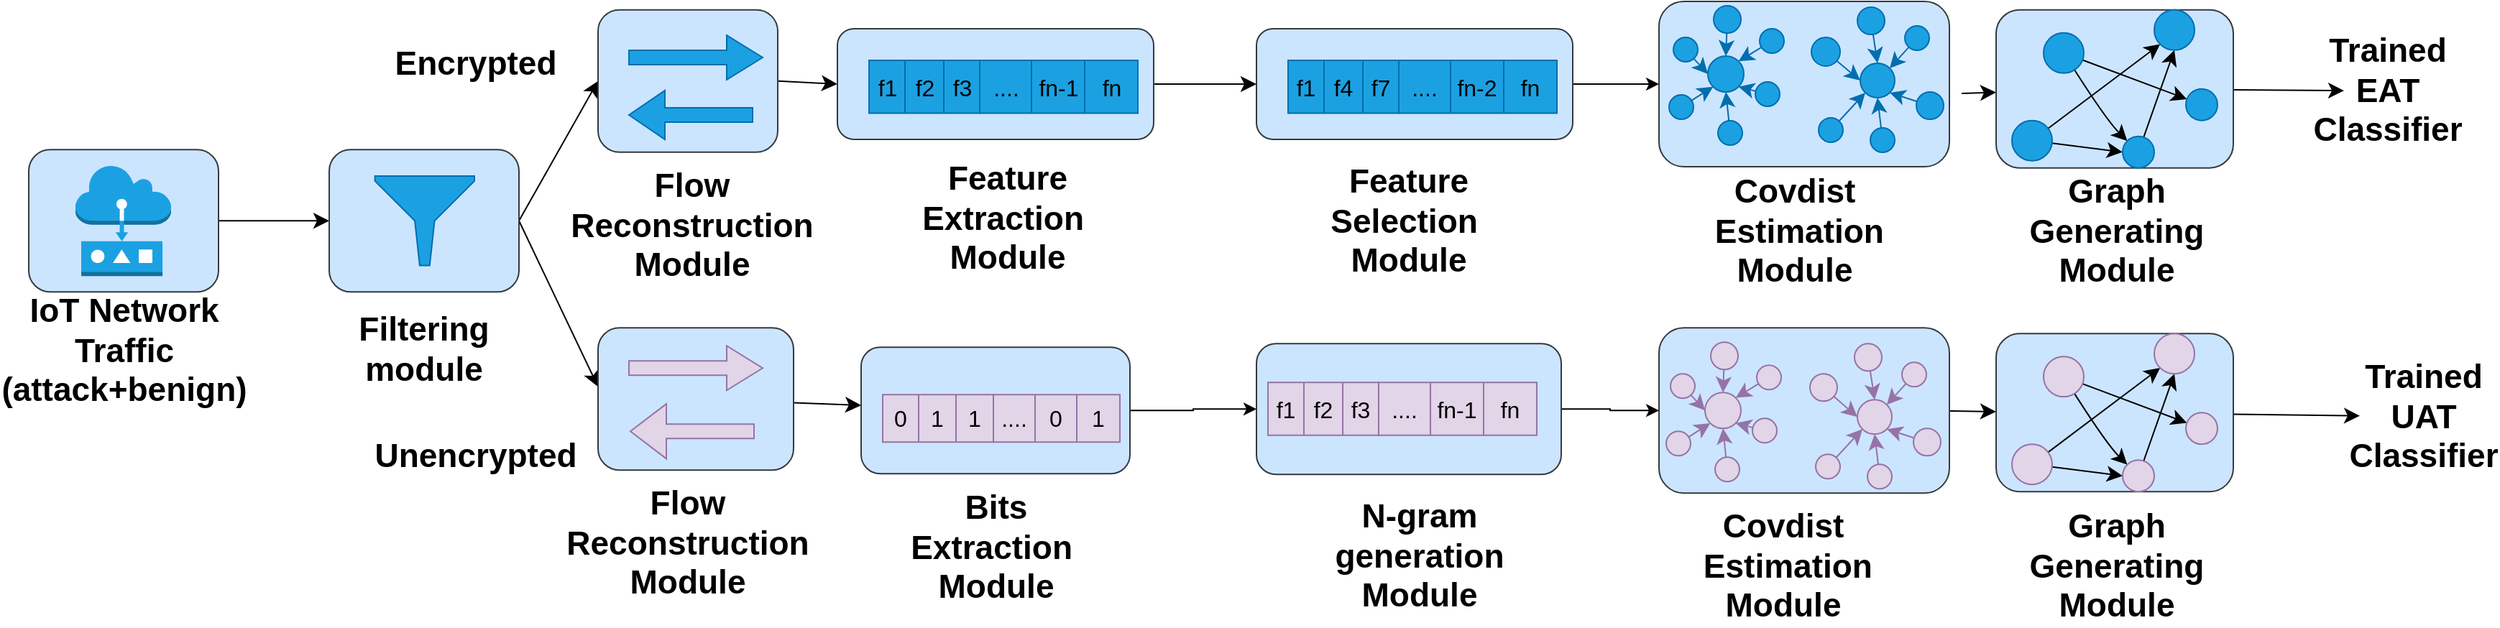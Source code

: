 <mxfile version="26.2.14">
  <diagram name="Page-1" id="sAtCMrdi-N-IGAuQm6Ov">
    <mxGraphModel dx="2298" dy="1373" grid="0" gridSize="10" guides="1" tooltips="1" connect="1" arrows="1" fold="1" page="1" pageScale="1" pageWidth="1900" pageHeight="600" math="0" shadow="0">
      <root>
        <mxCell id="0" />
        <mxCell id="1" parent="0" />
        <mxCell id="HUTEtO8FgiCn7cgwGOjO-1" style="edgeStyle=none;curved=1;rounded=0;orthogonalLoop=1;jettySize=auto;html=1;exitX=1;exitY=0.5;exitDx=0;exitDy=0;entryX=0;entryY=0.5;entryDx=0;entryDy=0;fontSize=12;startSize=8;endSize=8;" parent="1" source="HUTEtO8FgiCn7cgwGOjO-2" target="HUTEtO8FgiCn7cgwGOjO-7" edge="1">
          <mxGeometry relative="1" as="geometry" />
        </mxCell>
        <mxCell id="HUTEtO8FgiCn7cgwGOjO-2" value="" style="rounded=1;whiteSpace=wrap;html=1;fillColor=#cce5ff;strokeColor=#36393d;" parent="1" vertex="1">
          <mxGeometry x="76" y="193.13" width="132" height="99" as="geometry" />
        </mxCell>
        <mxCell id="HUTEtO8FgiCn7cgwGOjO-3" value="" style="outlineConnect=0;dashed=0;verticalLabelPosition=bottom;verticalAlign=top;align=center;html=1;shape=mxgraph.aws3.actuator;fillColor=#1ba1e2;fontColor=#ffffff;strokeColor=#006EAF;" parent="1" vertex="1">
          <mxGeometry x="108.5" y="204.13" width="66.5" height="77" as="geometry" />
        </mxCell>
        <mxCell id="HUTEtO8FgiCn7cgwGOjO-4" value="&lt;font&gt;&lt;span&gt;IoT Network Traffic&lt;/span&gt;&lt;/font&gt;&lt;div&gt;&lt;font&gt;&lt;span&gt;(attack+benign)&lt;/span&gt;&lt;/font&gt;&lt;/div&gt;" style="text;html=1;align=center;verticalAlign=middle;whiteSpace=wrap;rounded=0;fontSize=23;fontStyle=1" parent="1" vertex="1">
          <mxGeometry x="88.5" y="311.13" width="106.5" height="44" as="geometry" />
        </mxCell>
        <mxCell id="HUTEtO8FgiCn7cgwGOjO-5" style="edgeStyle=none;curved=1;rounded=0;orthogonalLoop=1;jettySize=auto;html=1;exitX=1;exitY=0.5;exitDx=0;exitDy=0;entryX=0;entryY=0.5;entryDx=0;entryDy=0;fontSize=12;startSize=8;endSize=8;" parent="1" source="HUTEtO8FgiCn7cgwGOjO-7" target="HUTEtO8FgiCn7cgwGOjO-11" edge="1">
          <mxGeometry relative="1" as="geometry" />
        </mxCell>
        <mxCell id="HUTEtO8FgiCn7cgwGOjO-6" style="edgeStyle=none;curved=1;rounded=0;orthogonalLoop=1;jettySize=auto;html=1;exitX=1;exitY=0.5;exitDx=0;exitDy=0;fontSize=12;startSize=8;endSize=8;" parent="1" source="HUTEtO8FgiCn7cgwGOjO-7" edge="1">
          <mxGeometry relative="1" as="geometry">
            <mxPoint x="472" y="358.13" as="targetPoint" />
          </mxGeometry>
        </mxCell>
        <mxCell id="HUTEtO8FgiCn7cgwGOjO-7" value="" style="rounded=1;whiteSpace=wrap;html=1;fillColor=#cce5ff;strokeColor=#36393d;" parent="1" vertex="1">
          <mxGeometry x="285" y="193.13" width="132" height="99" as="geometry" />
        </mxCell>
        <mxCell id="HUTEtO8FgiCn7cgwGOjO-8" value="" style="aspect=fixed;pointerEvents=1;shadow=0;dashed=0;html=1;strokeColor=#006EAF;labelPosition=center;verticalLabelPosition=bottom;verticalAlign=top;align=center;fillColor=#1ba1e2;shape=mxgraph.mscae.enterprise.filter;fontColor=#ffffff;" parent="1" vertex="1">
          <mxGeometry x="316.83" y="211.5" width="69.17" height="62.25" as="geometry" />
        </mxCell>
        <mxCell id="HUTEtO8FgiCn7cgwGOjO-9" value="&lt;font&gt;&lt;span&gt;Filtering module&lt;/span&gt;&lt;/font&gt;" style="text;html=1;align=center;verticalAlign=middle;whiteSpace=wrap;rounded=0;fontSize=23;fontStyle=1" parent="1" vertex="1">
          <mxGeometry x="321.41" y="317.13" width="60" height="30" as="geometry" />
        </mxCell>
        <mxCell id="HUTEtO8FgiCn7cgwGOjO-10" style="edgeStyle=none;curved=1;rounded=0;orthogonalLoop=1;jettySize=auto;html=1;exitX=1;exitY=0.5;exitDx=0;exitDy=0;entryX=0;entryY=0.5;entryDx=0;entryDy=0;fontSize=12;startSize=8;endSize=8;" parent="1" source="HUTEtO8FgiCn7cgwGOjO-11" target="HUTEtO8FgiCn7cgwGOjO-85" edge="1">
          <mxGeometry relative="1" as="geometry" />
        </mxCell>
        <mxCell id="HUTEtO8FgiCn7cgwGOjO-11" value="" style="rounded=1;whiteSpace=wrap;html=1;fillColor=#cce5ff;strokeColor=#36393d;" parent="1" vertex="1">
          <mxGeometry x="472" y="95.83" width="125" height="99" as="geometry" />
        </mxCell>
        <mxCell id="HUTEtO8FgiCn7cgwGOjO-12" value="" style="edgeStyle=none;curved=1;rounded=0;orthogonalLoop=1;jettySize=auto;html=1;fontSize=12;startSize=8;endSize=8;" parent="1" target="HUTEtO8FgiCn7cgwGOjO-14" edge="1">
          <mxGeometry relative="1" as="geometry">
            <mxPoint x="1420.5" y="154" as="sourcePoint" />
          </mxGeometry>
        </mxCell>
        <mxCell id="HUTEtO8FgiCn7cgwGOjO-13" value="" style="edgeStyle=none;curved=1;rounded=0;orthogonalLoop=1;jettySize=auto;html=1;fontSize=12;startSize=8;endSize=8;" parent="1" source="HUTEtO8FgiCn7cgwGOjO-14" target="HUTEtO8FgiCn7cgwGOjO-99" edge="1">
          <mxGeometry relative="1" as="geometry" />
        </mxCell>
        <mxCell id="HUTEtO8FgiCn7cgwGOjO-14" value="" style="rounded=1;whiteSpace=wrap;html=1;fillColor=#cce5ff;strokeColor=#36393d;" parent="1" vertex="1">
          <mxGeometry x="1444.5" y="95.83" width="165" height="110" as="geometry" />
        </mxCell>
        <mxCell id="HUTEtO8FgiCn7cgwGOjO-15" value="" style="edgeStyle=none;curved=1;rounded=0;orthogonalLoop=1;jettySize=auto;html=1;fontSize=12;startSize=8;endSize=8;" parent="1" source="HUTEtO8FgiCn7cgwGOjO-17" target="HUTEtO8FgiCn7cgwGOjO-18" edge="1">
          <mxGeometry relative="1" as="geometry" />
        </mxCell>
        <mxCell id="HUTEtO8FgiCn7cgwGOjO-16" style="edgeStyle=none;curved=1;rounded=0;orthogonalLoop=1;jettySize=auto;html=1;entryX=0;entryY=0;entryDx=0;entryDy=0;fontSize=12;startSize=8;endSize=8;" parent="1" source="HUTEtO8FgiCn7cgwGOjO-17" target="HUTEtO8FgiCn7cgwGOjO-23" edge="1">
          <mxGeometry relative="1" as="geometry">
            <Array as="points">
              <mxPoint x="1521.5" y="172.83" />
            </Array>
          </mxGeometry>
        </mxCell>
        <mxCell id="HUTEtO8FgiCn7cgwGOjO-17" value="" style="ellipse;whiteSpace=wrap;html=1;aspect=fixed;fillColor=#1ba1e2;strokeColor=#006EAF;fontColor=#ffffff;" parent="1" vertex="1">
          <mxGeometry x="1477.5" y="111.83" width="28" height="28" as="geometry" />
        </mxCell>
        <mxCell id="HUTEtO8FgiCn7cgwGOjO-18" value="" style="ellipse;whiteSpace=wrap;html=1;aspect=fixed;fillColor=#1ba1e2;strokeColor=#006EAF;fontColor=#ffffff;" parent="1" vertex="1">
          <mxGeometry x="1576.5" y="150.83" width="22" height="22" as="geometry" />
        </mxCell>
        <mxCell id="HUTEtO8FgiCn7cgwGOjO-19" style="edgeStyle=none;curved=1;rounded=0;orthogonalLoop=1;jettySize=auto;html=1;entryX=0;entryY=1;entryDx=0;entryDy=0;fontSize=12;startSize=8;endSize=8;" parent="1" source="HUTEtO8FgiCn7cgwGOjO-21" target="HUTEtO8FgiCn7cgwGOjO-24" edge="1">
          <mxGeometry relative="1" as="geometry" />
        </mxCell>
        <mxCell id="HUTEtO8FgiCn7cgwGOjO-20" style="edgeStyle=none;curved=1;rounded=0;orthogonalLoop=1;jettySize=auto;html=1;entryX=0;entryY=0.5;entryDx=0;entryDy=0;fontSize=12;startSize=8;endSize=8;" parent="1" source="HUTEtO8FgiCn7cgwGOjO-21" target="HUTEtO8FgiCn7cgwGOjO-23" edge="1">
          <mxGeometry relative="1" as="geometry" />
        </mxCell>
        <mxCell id="HUTEtO8FgiCn7cgwGOjO-21" value="" style="ellipse;whiteSpace=wrap;html=1;aspect=fixed;fillColor=#1ba1e2;strokeColor=#006EAF;fontColor=#ffffff;" parent="1" vertex="1">
          <mxGeometry x="1455.5" y="172.83" width="28" height="28" as="geometry" />
        </mxCell>
        <mxCell id="HUTEtO8FgiCn7cgwGOjO-22" style="edgeStyle=none;curved=1;rounded=0;orthogonalLoop=1;jettySize=auto;html=1;entryX=0.5;entryY=1;entryDx=0;entryDy=0;fontSize=12;startSize=8;endSize=8;" parent="1" source="HUTEtO8FgiCn7cgwGOjO-23" target="HUTEtO8FgiCn7cgwGOjO-24" edge="1">
          <mxGeometry relative="1" as="geometry" />
        </mxCell>
        <mxCell id="HUTEtO8FgiCn7cgwGOjO-23" value="" style="ellipse;whiteSpace=wrap;html=1;aspect=fixed;fillColor=#1ba1e2;strokeColor=#006EAF;fontColor=#ffffff;" parent="1" vertex="1">
          <mxGeometry x="1532.5" y="183.83" width="22" height="22" as="geometry" />
        </mxCell>
        <mxCell id="HUTEtO8FgiCn7cgwGOjO-24" value="" style="ellipse;whiteSpace=wrap;html=1;aspect=fixed;fillColor=#1ba1e2;strokeColor=#006EAF;fontColor=#ffffff;" parent="1" vertex="1">
          <mxGeometry x="1554.5" y="95.83" width="28" height="28" as="geometry" />
        </mxCell>
        <mxCell id="HUTEtO8FgiCn7cgwGOjO-25" style="edgeStyle=none;curved=1;rounded=0;orthogonalLoop=1;jettySize=auto;html=1;exitX=1;exitY=1;exitDx=0;exitDy=0;fontSize=12;startSize=8;endSize=8;" parent="1" source="HUTEtO8FgiCn7cgwGOjO-14" target="HUTEtO8FgiCn7cgwGOjO-14" edge="1">
          <mxGeometry relative="1" as="geometry" />
        </mxCell>
        <mxCell id="HUTEtO8FgiCn7cgwGOjO-26" value="&lt;font style=&quot;font-size: 23px;&quot;&gt;&lt;b style=&quot;&quot;&gt;Graph Generating Module&lt;/b&gt;&lt;/font&gt;" style="text;html=1;align=center;verticalAlign=middle;whiteSpace=wrap;rounded=0;" parent="1" vertex="1">
          <mxGeometry x="1470.5" y="228.7" width="115" height="42.5" as="geometry" />
        </mxCell>
        <mxCell id="8RnMBRZzP_LefB40drwE-40" style="edgeStyle=orthogonalEdgeStyle;rounded=0;orthogonalLoop=1;jettySize=auto;html=1;entryX=0;entryY=0.5;entryDx=0;entryDy=0;" parent="1" source="HUTEtO8FgiCn7cgwGOjO-28" target="8RnMBRZzP_LefB40drwE-27" edge="1">
          <mxGeometry relative="1" as="geometry" />
        </mxCell>
        <mxCell id="HUTEtO8FgiCn7cgwGOjO-28" value="" style="rounded=1;whiteSpace=wrap;html=1;fillColor=#cce5ff;strokeColor=#36393d;" parent="1" vertex="1">
          <mxGeometry x="655" y="330.63" width="187" height="88" as="geometry" />
        </mxCell>
        <mxCell id="HUTEtO8FgiCn7cgwGOjO-29" value="" style="edgeStyle=none;curved=1;rounded=0;orthogonalLoop=1;jettySize=auto;html=1;fontSize=12;startSize=8;endSize=8;" parent="1" source="HUTEtO8FgiCn7cgwGOjO-30" target="HUTEtO8FgiCn7cgwGOjO-31" edge="1">
          <mxGeometry relative="1" as="geometry" />
        </mxCell>
        <mxCell id="HUTEtO8FgiCn7cgwGOjO-30" value="" style="rounded=1;whiteSpace=wrap;html=1;" parent="1" vertex="1">
          <mxGeometry x="1236.5" y="329.13" width="143" height="88" as="geometry" />
        </mxCell>
        <mxCell id="HUTEtO8FgiCn7cgwGOjO-31" value="" style="rounded=1;whiteSpace=wrap;html=1;" parent="1" vertex="1">
          <mxGeometry x="1444.5" y="327.34" width="154" height="99" as="geometry" />
        </mxCell>
        <mxCell id="HUTEtO8FgiCn7cgwGOjO-32" value="" style="edgeStyle=none;curved=1;rounded=0;orthogonalLoop=1;jettySize=auto;html=1;fontSize=12;startSize=8;endSize=8;" parent="1" source="HUTEtO8FgiCn7cgwGOjO-33" target="HUTEtO8FgiCn7cgwGOjO-100" edge="1">
          <mxGeometry relative="1" as="geometry" />
        </mxCell>
        <mxCell id="HUTEtO8FgiCn7cgwGOjO-33" value="" style="rounded=1;whiteSpace=wrap;html=1;fillColor=#cce5ff;strokeColor=#36393d;" parent="1" vertex="1">
          <mxGeometry x="1444.5" y="321.13" width="165" height="110" as="geometry" />
        </mxCell>
        <mxCell id="HUTEtO8FgiCn7cgwGOjO-34" value="" style="edgeStyle=none;curved=1;rounded=0;orthogonalLoop=1;jettySize=auto;html=1;fontSize=12;startSize=8;endSize=8;" parent="1" source="HUTEtO8FgiCn7cgwGOjO-36" target="HUTEtO8FgiCn7cgwGOjO-37" edge="1">
          <mxGeometry relative="1" as="geometry" />
        </mxCell>
        <mxCell id="HUTEtO8FgiCn7cgwGOjO-35" style="edgeStyle=none;curved=1;rounded=0;orthogonalLoop=1;jettySize=auto;html=1;entryX=0;entryY=0;entryDx=0;entryDy=0;fontSize=12;startSize=8;endSize=8;" parent="1" source="HUTEtO8FgiCn7cgwGOjO-36" target="HUTEtO8FgiCn7cgwGOjO-42" edge="1">
          <mxGeometry relative="1" as="geometry">
            <Array as="points">
              <mxPoint x="1521.5" y="398.13" />
            </Array>
          </mxGeometry>
        </mxCell>
        <mxCell id="HUTEtO8FgiCn7cgwGOjO-36" value="" style="ellipse;whiteSpace=wrap;html=1;aspect=fixed;fillColor=#e1d5e7;strokeColor=#9673a6;" parent="1" vertex="1">
          <mxGeometry x="1477.5" y="337.13" width="28" height="28" as="geometry" />
        </mxCell>
        <mxCell id="HUTEtO8FgiCn7cgwGOjO-37" value="" style="ellipse;whiteSpace=wrap;html=1;aspect=fixed;fillColor=#e1d5e7;strokeColor=#9673a6;" parent="1" vertex="1">
          <mxGeometry x="1576.5" y="376.13" width="22" height="22" as="geometry" />
        </mxCell>
        <mxCell id="HUTEtO8FgiCn7cgwGOjO-38" style="edgeStyle=none;curved=1;rounded=0;orthogonalLoop=1;jettySize=auto;html=1;entryX=0;entryY=1;entryDx=0;entryDy=0;fontSize=12;startSize=8;endSize=8;" parent="1" source="HUTEtO8FgiCn7cgwGOjO-40" target="HUTEtO8FgiCn7cgwGOjO-43" edge="1">
          <mxGeometry relative="1" as="geometry" />
        </mxCell>
        <mxCell id="HUTEtO8FgiCn7cgwGOjO-39" style="edgeStyle=none;curved=1;rounded=0;orthogonalLoop=1;jettySize=auto;html=1;entryX=0;entryY=0.5;entryDx=0;entryDy=0;fontSize=12;startSize=8;endSize=8;" parent="1" source="HUTEtO8FgiCn7cgwGOjO-40" target="HUTEtO8FgiCn7cgwGOjO-42" edge="1">
          <mxGeometry relative="1" as="geometry" />
        </mxCell>
        <mxCell id="HUTEtO8FgiCn7cgwGOjO-40" value="" style="ellipse;whiteSpace=wrap;html=1;aspect=fixed;fillColor=#e1d5e7;strokeColor=#9673a6;" parent="1" vertex="1">
          <mxGeometry x="1455.5" y="398.13" width="28" height="28" as="geometry" />
        </mxCell>
        <mxCell id="HUTEtO8FgiCn7cgwGOjO-41" style="edgeStyle=none;curved=1;rounded=0;orthogonalLoop=1;jettySize=auto;html=1;entryX=0.5;entryY=1;entryDx=0;entryDy=0;fontSize=12;startSize=8;endSize=8;" parent="1" source="HUTEtO8FgiCn7cgwGOjO-42" target="HUTEtO8FgiCn7cgwGOjO-43" edge="1">
          <mxGeometry relative="1" as="geometry" />
        </mxCell>
        <mxCell id="HUTEtO8FgiCn7cgwGOjO-42" value="" style="ellipse;whiteSpace=wrap;html=1;aspect=fixed;fillColor=#e1d5e7;strokeColor=#9673a6;" parent="1" vertex="1">
          <mxGeometry x="1532.5" y="409.13" width="22" height="22" as="geometry" />
        </mxCell>
        <mxCell id="HUTEtO8FgiCn7cgwGOjO-43" value="" style="ellipse;whiteSpace=wrap;html=1;aspect=fixed;fillColor=#e1d5e7;strokeColor=#9673a6;" parent="1" vertex="1">
          <mxGeometry x="1554.5" y="321.13" width="28" height="28" as="geometry" />
        </mxCell>
        <mxCell id="HUTEtO8FgiCn7cgwGOjO-44" style="edgeStyle=none;curved=1;rounded=0;orthogonalLoop=1;jettySize=auto;html=1;exitX=1;exitY=1;exitDx=0;exitDy=0;fontSize=12;startSize=8;endSize=8;" parent="1" source="HUTEtO8FgiCn7cgwGOjO-33" target="HUTEtO8FgiCn7cgwGOjO-33" edge="1">
          <mxGeometry relative="1" as="geometry" />
        </mxCell>
        <mxCell id="HUTEtO8FgiCn7cgwGOjO-45" value="&lt;font style=&quot;font-size: 23px;&quot;&gt;&lt;b style=&quot;&quot;&gt;Graph Generating Module&lt;/b&gt;&lt;/font&gt;" style="text;html=1;align=center;verticalAlign=middle;whiteSpace=wrap;rounded=0;" parent="1" vertex="1">
          <mxGeometry x="1478.5" y="472.16" width="99" height="22" as="geometry" />
        </mxCell>
        <mxCell id="HUTEtO8FgiCn7cgwGOjO-46" value="" style="shape=flexArrow;endArrow=classic;html=1;rounded=0;fontSize=12;startSize=8;endSize=8;curved=1;fillColor=#1ba1e2;strokeColor=#006EAF;" parent="1" edge="1">
          <mxGeometry width="50" height="50" relative="1" as="geometry">
            <mxPoint x="493" y="129" as="sourcePoint" />
            <mxPoint x="587" y="129" as="targetPoint" />
          </mxGeometry>
        </mxCell>
        <mxCell id="HUTEtO8FgiCn7cgwGOjO-47" value="" style="shape=flexArrow;endArrow=classic;html=1;rounded=0;fontSize=12;startSize=8;endSize=8;curved=1;endWidth=23.077;fillColor=#1ba1e2;strokeColor=#006EAF;" parent="1" edge="1">
          <mxGeometry width="50" height="50" relative="1" as="geometry">
            <mxPoint x="580" y="168.98" as="sourcePoint" />
            <mxPoint x="493" y="168.98" as="targetPoint" />
          </mxGeometry>
        </mxCell>
        <mxCell id="HUTEtO8FgiCn7cgwGOjO-48" value="" style="edgeStyle=none;curved=1;rounded=0;orthogonalLoop=1;jettySize=auto;html=1;fontSize=12;startSize=8;endSize=8;" parent="1" source="HUTEtO8FgiCn7cgwGOjO-49" target="HUTEtO8FgiCn7cgwGOjO-28" edge="1">
          <mxGeometry relative="1" as="geometry" />
        </mxCell>
        <mxCell id="HUTEtO8FgiCn7cgwGOjO-49" value="" style="rounded=1;whiteSpace=wrap;html=1;fillColor=#cce5ff;strokeColor=#36393d;" parent="1" vertex="1">
          <mxGeometry x="472" y="317.13" width="136" height="99" as="geometry" />
        </mxCell>
        <mxCell id="HUTEtO8FgiCn7cgwGOjO-50" value="" style="shape=flexArrow;endArrow=classic;html=1;rounded=0;fontSize=12;startSize=8;endSize=8;curved=1;fillColor=#e1d5e7;strokeColor=#9673a6;" parent="1" edge="1">
          <mxGeometry width="50" height="50" relative="1" as="geometry">
            <mxPoint x="493" y="345.13" as="sourcePoint" />
            <mxPoint x="587" y="345.13" as="targetPoint" />
          </mxGeometry>
        </mxCell>
        <mxCell id="HUTEtO8FgiCn7cgwGOjO-51" value="" style="shape=flexArrow;endArrow=classic;html=1;rounded=0;fontSize=12;startSize=8;endSize=8;curved=1;endWidth=27.143;fillColor=#e1d5e7;strokeColor=#9673a6;" parent="1" edge="1">
          <mxGeometry width="50" height="50" relative="1" as="geometry">
            <mxPoint x="581" y="389.13" as="sourcePoint" />
            <mxPoint x="494" y="389.13" as="targetPoint" />
          </mxGeometry>
        </mxCell>
        <mxCell id="HUTEtO8FgiCn7cgwGOjO-52" value="&lt;font style=&quot;font-size: 23px;&quot;&gt;&lt;b style=&quot;&quot;&gt;Flow Reconstruction&lt;/b&gt;&lt;/font&gt;&lt;div&gt;&lt;font style=&quot;font-size: 23px;&quot;&gt;&lt;b style=&quot;&quot;&gt;Module&lt;/b&gt;&lt;/font&gt;&lt;/div&gt;" style="text;html=1;align=center;verticalAlign=middle;whiteSpace=wrap;rounded=0;" parent="1" vertex="1">
          <mxGeometry x="469" y="224.13" width="137" height="44" as="geometry" />
        </mxCell>
        <mxCell id="HUTEtO8FgiCn7cgwGOjO-53" value="" style="rounded=1;whiteSpace=wrap;html=1;fillColor=#cce5ff;strokeColor=#36393d;" parent="1" vertex="1">
          <mxGeometry x="1236.5" y="321.13" width="143" height="110" as="geometry" />
        </mxCell>
        <mxCell id="HUTEtO8FgiCn7cgwGOjO-54" value="" style="shape=table;startSize=0;container=1;collapsible=0;childLayout=tableLayout;fontSize=16;fillColor=#e1d5e7;strokeColor=#9673a6;" parent="1" vertex="1">
          <mxGeometry x="1269.5" y="326.63" width="70" height="66" as="geometry" />
        </mxCell>
        <mxCell id="HUTEtO8FgiCn7cgwGOjO-55" value="" style="shape=tableRow;horizontal=0;startSize=0;swimlaneHead=0;swimlaneBody=0;strokeColor=inherit;top=0;left=0;bottom=0;right=0;collapsible=0;dropTarget=0;fillColor=none;points=[[0,0.5],[1,0.5]];portConstraint=eastwest;fontSize=16;" parent="HUTEtO8FgiCn7cgwGOjO-54" vertex="1">
          <mxGeometry width="70" height="21" as="geometry" />
        </mxCell>
        <mxCell id="HUTEtO8FgiCn7cgwGOjO-56" value="" style="shape=partialRectangle;html=1;whiteSpace=wrap;connectable=0;strokeColor=#9673a6;overflow=hidden;fillColor=#e1d5e7;top=0;left=0;bottom=0;right=0;pointerEvents=1;fontSize=16;" parent="HUTEtO8FgiCn7cgwGOjO-55" vertex="1">
          <mxGeometry width="23" height="21" as="geometry">
            <mxRectangle width="23" height="21" as="alternateBounds" />
          </mxGeometry>
        </mxCell>
        <mxCell id="HUTEtO8FgiCn7cgwGOjO-57" value="" style="shape=partialRectangle;html=1;whiteSpace=wrap;connectable=0;strokeColor=#9673a6;overflow=hidden;fillColor=#e1d5e7;top=0;left=0;bottom=0;right=0;pointerEvents=1;fontSize=16;" parent="HUTEtO8FgiCn7cgwGOjO-55" vertex="1">
          <mxGeometry x="23" width="24" height="21" as="geometry">
            <mxRectangle width="24" height="21" as="alternateBounds" />
          </mxGeometry>
        </mxCell>
        <mxCell id="HUTEtO8FgiCn7cgwGOjO-58" value="" style="shape=partialRectangle;html=1;whiteSpace=wrap;connectable=0;strokeColor=#9673a6;overflow=hidden;fillColor=#e1d5e7;top=0;left=0;bottom=0;right=0;pointerEvents=1;fontSize=16;" parent="HUTEtO8FgiCn7cgwGOjO-55" vertex="1">
          <mxGeometry x="47" width="23" height="21" as="geometry">
            <mxRectangle width="23" height="21" as="alternateBounds" />
          </mxGeometry>
        </mxCell>
        <mxCell id="HUTEtO8FgiCn7cgwGOjO-59" value="" style="shape=tableRow;horizontal=0;startSize=0;swimlaneHead=0;swimlaneBody=0;strokeColor=inherit;top=0;left=0;bottom=0;right=0;collapsible=0;dropTarget=0;fillColor=none;points=[[0,0.5],[1,0.5]];portConstraint=eastwest;fontSize=16;" parent="HUTEtO8FgiCn7cgwGOjO-54" vertex="1">
          <mxGeometry y="21" width="70" height="24" as="geometry" />
        </mxCell>
        <mxCell id="HUTEtO8FgiCn7cgwGOjO-60" value="" style="shape=partialRectangle;html=1;whiteSpace=wrap;connectable=0;strokeColor=#9673a6;overflow=hidden;fillColor=#e1d5e7;top=0;left=0;bottom=0;right=0;pointerEvents=1;fontSize=16;" parent="HUTEtO8FgiCn7cgwGOjO-59" vertex="1">
          <mxGeometry width="23" height="24" as="geometry">
            <mxRectangle width="23" height="24" as="alternateBounds" />
          </mxGeometry>
        </mxCell>
        <mxCell id="HUTEtO8FgiCn7cgwGOjO-61" value="" style="shape=partialRectangle;html=1;whiteSpace=wrap;connectable=0;strokeColor=#9673a6;overflow=hidden;fillColor=#e1d5e7;top=0;left=0;bottom=0;right=0;pointerEvents=1;fontSize=16;" parent="HUTEtO8FgiCn7cgwGOjO-59" vertex="1">
          <mxGeometry x="23" width="24" height="24" as="geometry">
            <mxRectangle width="24" height="24" as="alternateBounds" />
          </mxGeometry>
        </mxCell>
        <mxCell id="HUTEtO8FgiCn7cgwGOjO-62" value="" style="shape=partialRectangle;html=1;whiteSpace=wrap;connectable=0;strokeColor=#9673a6;overflow=hidden;fillColor=#e1d5e7;top=0;left=0;bottom=0;right=0;pointerEvents=1;fontSize=16;" parent="HUTEtO8FgiCn7cgwGOjO-59" vertex="1">
          <mxGeometry x="47" width="23" height="24" as="geometry">
            <mxRectangle width="23" height="24" as="alternateBounds" />
          </mxGeometry>
        </mxCell>
        <mxCell id="HUTEtO8FgiCn7cgwGOjO-63" value="" style="shape=tableRow;horizontal=0;startSize=0;swimlaneHead=0;swimlaneBody=0;strokeColor=inherit;top=0;left=0;bottom=0;right=0;collapsible=0;dropTarget=0;fillColor=none;points=[[0,0.5],[1,0.5]];portConstraint=eastwest;fontSize=16;" parent="HUTEtO8FgiCn7cgwGOjO-54" vertex="1">
          <mxGeometry y="45" width="70" height="21" as="geometry" />
        </mxCell>
        <mxCell id="HUTEtO8FgiCn7cgwGOjO-64" value="" style="shape=partialRectangle;html=1;whiteSpace=wrap;connectable=0;strokeColor=#9673a6;overflow=hidden;fillColor=#e1d5e7;top=0;left=0;bottom=0;right=0;pointerEvents=1;fontSize=16;" parent="HUTEtO8FgiCn7cgwGOjO-63" vertex="1">
          <mxGeometry width="23" height="21" as="geometry">
            <mxRectangle width="23" height="21" as="alternateBounds" />
          </mxGeometry>
        </mxCell>
        <mxCell id="HUTEtO8FgiCn7cgwGOjO-65" value="" style="shape=partialRectangle;html=1;whiteSpace=wrap;connectable=0;strokeColor=#9673a6;overflow=hidden;fillColor=#e1d5e7;top=0;left=0;bottom=0;right=0;pointerEvents=1;fontSize=16;" parent="HUTEtO8FgiCn7cgwGOjO-63" vertex="1">
          <mxGeometry x="23" width="24" height="21" as="geometry">
            <mxRectangle width="24" height="21" as="alternateBounds" />
          </mxGeometry>
        </mxCell>
        <mxCell id="HUTEtO8FgiCn7cgwGOjO-66" value="" style="shape=partialRectangle;html=1;whiteSpace=wrap;connectable=0;strokeColor=#9673a6;overflow=hidden;fillColor=#e1d5e7;top=0;left=0;bottom=0;right=0;pointerEvents=1;fontSize=16;" parent="HUTEtO8FgiCn7cgwGOjO-63" vertex="1">
          <mxGeometry x="47" width="23" height="21" as="geometry">
            <mxRectangle width="23" height="21" as="alternateBounds" />
          </mxGeometry>
        </mxCell>
        <mxCell id="HUTEtO8FgiCn7cgwGOjO-67" value="" style="shape=table;startSize=0;container=1;collapsible=0;childLayout=tableLayout;fontSize=16;fillColor=#e1d5e7;strokeColor=#9673a6;" parent="1" vertex="1">
          <mxGeometry x="1269.5" y="403.63" width="70" height="20" as="geometry" />
        </mxCell>
        <mxCell id="HUTEtO8FgiCn7cgwGOjO-68" value="" style="shape=tableRow;horizontal=0;startSize=0;swimlaneHead=0;swimlaneBody=0;strokeColor=inherit;top=0;left=0;bottom=0;right=0;collapsible=0;dropTarget=0;fillColor=none;points=[[0,0.5],[1,0.5]];portConstraint=eastwest;fontSize=16;" parent="HUTEtO8FgiCn7cgwGOjO-67" vertex="1">
          <mxGeometry width="70" height="20" as="geometry" />
        </mxCell>
        <mxCell id="HUTEtO8FgiCn7cgwGOjO-69" value="" style="shape=partialRectangle;html=1;whiteSpace=wrap;connectable=0;strokeColor=#9673a6;overflow=hidden;fillColor=#e1d5e7;top=0;left=0;bottom=0;right=0;pointerEvents=1;fontSize=16;" parent="HUTEtO8FgiCn7cgwGOjO-68" vertex="1">
          <mxGeometry width="23" height="20" as="geometry">
            <mxRectangle width="23" height="20" as="alternateBounds" />
          </mxGeometry>
        </mxCell>
        <mxCell id="HUTEtO8FgiCn7cgwGOjO-70" value="" style="shape=partialRectangle;html=1;whiteSpace=wrap;connectable=0;strokeColor=#9673a6;overflow=hidden;fillColor=#e1d5e7;top=0;left=0;bottom=0;right=0;pointerEvents=1;fontSize=16;" parent="HUTEtO8FgiCn7cgwGOjO-68" vertex="1">
          <mxGeometry x="23" width="24" height="20" as="geometry">
            <mxRectangle width="24" height="20" as="alternateBounds" />
          </mxGeometry>
        </mxCell>
        <mxCell id="HUTEtO8FgiCn7cgwGOjO-71" value="" style="shape=partialRectangle;html=1;whiteSpace=wrap;connectable=0;strokeColor=#9673a6;overflow=hidden;fillColor=#e1d5e7;top=0;left=0;bottom=0;right=0;pointerEvents=1;fontSize=16;" parent="HUTEtO8FgiCn7cgwGOjO-68" vertex="1">
          <mxGeometry x="47" width="23" height="20" as="geometry">
            <mxRectangle width="23" height="20" as="alternateBounds" />
          </mxGeometry>
        </mxCell>
        <mxCell id="HUTEtO8FgiCn7cgwGOjO-72" value="&lt;b&gt;&lt;font style=&quot;font-size: 23px;&quot;&gt;Covdist&lt;/font&gt;&lt;/b&gt;&lt;div&gt;&lt;b&gt;&lt;font style=&quot;font-size: 23px;&quot;&gt;&amp;nbsp;Estimation Module&lt;/font&gt;&lt;/b&gt;&lt;/div&gt;" style="text;html=1;align=center;verticalAlign=middle;whiteSpace=wrap;rounded=0;" parent="1" vertex="1">
          <mxGeometry x="1226" y="459.34" width="141" height="47.63" as="geometry" />
        </mxCell>
        <mxCell id="HUTEtO8FgiCn7cgwGOjO-73" value="" style="shape=table;startSize=0;container=1;collapsible=0;childLayout=tableLayout;fontSize=16;fillColor=#e1d5e7;strokeColor=#9673a6;" parent="1" vertex="1">
          <mxGeometry x="670" y="363.63" width="77" height="33" as="geometry" />
        </mxCell>
        <mxCell id="HUTEtO8FgiCn7cgwGOjO-74" value="" style="shape=tableRow;horizontal=0;startSize=0;swimlaneHead=0;swimlaneBody=0;strokeColor=inherit;top=0;left=0;bottom=0;right=0;collapsible=0;dropTarget=0;fillColor=none;points=[[0,0.5],[1,0.5]];portConstraint=eastwest;fontSize=16;" parent="HUTEtO8FgiCn7cgwGOjO-73" vertex="1">
          <mxGeometry width="77" height="33" as="geometry" />
        </mxCell>
        <mxCell id="HUTEtO8FgiCn7cgwGOjO-75" value="0" style="shape=partialRectangle;html=1;whiteSpace=wrap;connectable=0;strokeColor=inherit;overflow=hidden;fillColor=none;top=0;left=0;bottom=0;right=0;pointerEvents=1;fontSize=16;" parent="HUTEtO8FgiCn7cgwGOjO-74" vertex="1">
          <mxGeometry width="25" height="33" as="geometry">
            <mxRectangle width="25" height="33" as="alternateBounds" />
          </mxGeometry>
        </mxCell>
        <mxCell id="HUTEtO8FgiCn7cgwGOjO-76" value="1" style="shape=partialRectangle;html=1;whiteSpace=wrap;connectable=0;strokeColor=inherit;overflow=hidden;fillColor=none;top=0;left=0;bottom=0;right=0;pointerEvents=1;fontSize=16;" parent="HUTEtO8FgiCn7cgwGOjO-74" vertex="1">
          <mxGeometry x="25" width="26" height="33" as="geometry">
            <mxRectangle width="26" height="33" as="alternateBounds" />
          </mxGeometry>
        </mxCell>
        <mxCell id="HUTEtO8FgiCn7cgwGOjO-77" value="1" style="shape=partialRectangle;html=1;whiteSpace=wrap;connectable=0;strokeColor=inherit;overflow=hidden;fillColor=none;top=0;left=0;bottom=0;right=0;pointerEvents=1;fontSize=16;" parent="HUTEtO8FgiCn7cgwGOjO-74" vertex="1">
          <mxGeometry x="51" width="26" height="33" as="geometry">
            <mxRectangle width="26" height="33" as="alternateBounds" />
          </mxGeometry>
        </mxCell>
        <mxCell id="HUTEtO8FgiCn7cgwGOjO-78" value="" style="shape=table;startSize=0;container=1;collapsible=0;childLayout=tableLayout;fontSize=16;fillColor=#e1d5e7;strokeColor=#9673a6;" parent="1" vertex="1">
          <mxGeometry x="747" y="363.63" width="88" height="33" as="geometry" />
        </mxCell>
        <mxCell id="HUTEtO8FgiCn7cgwGOjO-79" value="" style="shape=tableRow;horizontal=0;startSize=0;swimlaneHead=0;swimlaneBody=0;strokeColor=inherit;top=0;left=0;bottom=0;right=0;collapsible=0;dropTarget=0;fillColor=none;points=[[0,0.5],[1,0.5]];portConstraint=eastwest;fontSize=16;" parent="HUTEtO8FgiCn7cgwGOjO-78" vertex="1">
          <mxGeometry width="88" height="33" as="geometry" />
        </mxCell>
        <mxCell id="HUTEtO8FgiCn7cgwGOjO-80" value="...." style="shape=partialRectangle;html=1;whiteSpace=wrap;connectable=0;strokeColor=inherit;overflow=hidden;fillColor=none;top=0;left=0;bottom=0;right=0;pointerEvents=1;fontSize=16;" parent="HUTEtO8FgiCn7cgwGOjO-79" vertex="1">
          <mxGeometry width="29" height="33" as="geometry">
            <mxRectangle width="29" height="33" as="alternateBounds" />
          </mxGeometry>
        </mxCell>
        <mxCell id="HUTEtO8FgiCn7cgwGOjO-81" value="0" style="shape=partialRectangle;html=1;whiteSpace=wrap;connectable=0;strokeColor=inherit;overflow=hidden;fillColor=none;top=0;left=0;bottom=0;right=0;pointerEvents=1;fontSize=16;" parent="HUTEtO8FgiCn7cgwGOjO-79" vertex="1">
          <mxGeometry x="29" width="29" height="33" as="geometry">
            <mxRectangle width="29" height="33" as="alternateBounds" />
          </mxGeometry>
        </mxCell>
        <mxCell id="HUTEtO8FgiCn7cgwGOjO-82" value="1" style="shape=partialRectangle;html=1;whiteSpace=wrap;connectable=0;strokeColor=inherit;overflow=hidden;fillColor=none;top=0;left=0;bottom=0;right=0;pointerEvents=1;fontSize=16;" parent="HUTEtO8FgiCn7cgwGOjO-79" vertex="1">
          <mxGeometry x="58" width="30" height="33" as="geometry">
            <mxRectangle width="30" height="33" as="alternateBounds" />
          </mxGeometry>
        </mxCell>
        <mxCell id="HUTEtO8FgiCn7cgwGOjO-83" value="&lt;font style=&quot;font-size: 23px;&quot;&gt;&lt;b style=&quot;&quot;&gt;Bits Extraction&amp;nbsp;&lt;/b&gt;&lt;/font&gt;&lt;div&gt;&lt;font style=&quot;font-size: 23px;&quot;&gt;&lt;b style=&quot;&quot;&gt;Module&lt;/b&gt;&lt;/font&gt;&lt;/div&gt;" style="text;html=1;align=center;verticalAlign=middle;whiteSpace=wrap;rounded=0;" parent="1" vertex="1">
          <mxGeometry x="696.5" y="453.84" width="104" height="33" as="geometry" />
        </mxCell>
        <mxCell id="HUTEtO8FgiCn7cgwGOjO-84" style="edgeStyle=none;curved=1;rounded=0;orthogonalLoop=1;jettySize=auto;html=1;exitX=1;exitY=0.5;exitDx=0;exitDy=0;fontSize=12;startSize=8;endSize=8;entryX=0;entryY=0.5;entryDx=0;entryDy=0;" parent="1" source="HUTEtO8FgiCn7cgwGOjO-85" target="8RnMBRZzP_LefB40drwE-1" edge="1">
          <mxGeometry relative="1" as="geometry">
            <mxPoint x="886" y="155.13" as="targetPoint" />
          </mxGeometry>
        </mxCell>
        <mxCell id="HUTEtO8FgiCn7cgwGOjO-85" value="" style="rounded=1;whiteSpace=wrap;html=1;fillColor=#cce5ff;strokeColor=#36393d;" parent="1" vertex="1">
          <mxGeometry x="638.5" y="109" width="220" height="77" as="geometry" />
        </mxCell>
        <mxCell id="HUTEtO8FgiCn7cgwGOjO-86" value="" style="shape=table;startSize=0;container=1;collapsible=0;childLayout=tableLayout;fontSize=16;fillColor=#1ba1e2;strokeColor=#006EAF;fontColor=#ffffff;" parent="1" vertex="1">
          <mxGeometry x="660.5" y="131" width="77" height="36.69" as="geometry" />
        </mxCell>
        <mxCell id="HUTEtO8FgiCn7cgwGOjO-87" value="" style="shape=tableRow;horizontal=0;startSize=0;swimlaneHead=0;swimlaneBody=0;strokeColor=inherit;top=0;left=0;bottom=0;right=0;collapsible=0;dropTarget=0;fillColor=none;points=[[0,0.5],[1,0.5]];portConstraint=eastwest;fontSize=16;" parent="HUTEtO8FgiCn7cgwGOjO-86" vertex="1">
          <mxGeometry width="77" height="37" as="geometry" />
        </mxCell>
        <mxCell id="HUTEtO8FgiCn7cgwGOjO-88" value="f1" style="shape=partialRectangle;html=1;whiteSpace=wrap;connectable=0;strokeColor=inherit;overflow=hidden;fillColor=none;top=0;left=0;bottom=0;right=0;pointerEvents=1;fontSize=16;" parent="HUTEtO8FgiCn7cgwGOjO-87" vertex="1">
          <mxGeometry width="25" height="37" as="geometry">
            <mxRectangle width="25" height="37" as="alternateBounds" />
          </mxGeometry>
        </mxCell>
        <mxCell id="HUTEtO8FgiCn7cgwGOjO-89" value="f2" style="shape=partialRectangle;html=1;whiteSpace=wrap;connectable=0;strokeColor=inherit;overflow=hidden;fillColor=none;top=0;left=0;bottom=0;right=0;pointerEvents=1;fontSize=16;" parent="HUTEtO8FgiCn7cgwGOjO-87" vertex="1">
          <mxGeometry x="25" width="27" height="37" as="geometry">
            <mxRectangle width="27" height="37" as="alternateBounds" />
          </mxGeometry>
        </mxCell>
        <mxCell id="HUTEtO8FgiCn7cgwGOjO-90" value="f3" style="shape=partialRectangle;html=1;whiteSpace=wrap;connectable=0;strokeColor=inherit;overflow=hidden;fillColor=none;top=0;left=0;bottom=0;right=0;pointerEvents=1;fontSize=16;" parent="HUTEtO8FgiCn7cgwGOjO-87" vertex="1">
          <mxGeometry x="52" width="25" height="37" as="geometry">
            <mxRectangle width="25" height="37" as="alternateBounds" />
          </mxGeometry>
        </mxCell>
        <mxCell id="HUTEtO8FgiCn7cgwGOjO-91" value="" style="shape=table;startSize=0;container=1;collapsible=0;childLayout=tableLayout;fontSize=16;fillColor=#1ba1e2;strokeColor=#006EAF;fontColor=#ffffff;" parent="1" vertex="1">
          <mxGeometry x="737.5" y="131" width="110" height="36.69" as="geometry" />
        </mxCell>
        <mxCell id="HUTEtO8FgiCn7cgwGOjO-92" value="" style="shape=tableRow;horizontal=0;startSize=0;swimlaneHead=0;swimlaneBody=0;strokeColor=inherit;top=0;left=0;bottom=0;right=0;collapsible=0;dropTarget=0;fillColor=none;points=[[0,0.5],[1,0.5]];portConstraint=eastwest;fontSize=16;" parent="HUTEtO8FgiCn7cgwGOjO-91" vertex="1">
          <mxGeometry width="110" height="37" as="geometry" />
        </mxCell>
        <mxCell id="HUTEtO8FgiCn7cgwGOjO-93" value="...." style="shape=partialRectangle;html=1;whiteSpace=wrap;connectable=0;strokeColor=inherit;overflow=hidden;fillColor=none;top=0;left=0;bottom=0;right=0;pointerEvents=1;fontSize=16;" parent="HUTEtO8FgiCn7cgwGOjO-92" vertex="1">
          <mxGeometry width="36" height="37" as="geometry">
            <mxRectangle width="36" height="37" as="alternateBounds" />
          </mxGeometry>
        </mxCell>
        <mxCell id="HUTEtO8FgiCn7cgwGOjO-94" value="fn-1" style="shape=partialRectangle;html=1;whiteSpace=wrap;connectable=0;strokeColor=inherit;overflow=hidden;fillColor=none;top=0;left=0;bottom=0;right=0;pointerEvents=1;fontSize=16;" parent="HUTEtO8FgiCn7cgwGOjO-92" vertex="1">
          <mxGeometry x="36" width="37" height="37" as="geometry">
            <mxRectangle width="37" height="37" as="alternateBounds" />
          </mxGeometry>
        </mxCell>
        <mxCell id="HUTEtO8FgiCn7cgwGOjO-95" value="fn" style="shape=partialRectangle;html=1;whiteSpace=wrap;connectable=0;strokeColor=inherit;overflow=hidden;fillColor=none;top=0;left=0;bottom=0;right=0;pointerEvents=1;fontSize=16;" parent="HUTEtO8FgiCn7cgwGOjO-92" vertex="1">
          <mxGeometry x="73" width="37" height="37" as="geometry">
            <mxRectangle width="37" height="37" as="alternateBounds" />
          </mxGeometry>
        </mxCell>
        <mxCell id="HUTEtO8FgiCn7cgwGOjO-96" value="&lt;font style=&quot;font-size: 23px;&quot;&gt;&lt;b&gt;Flow Reconstruction&lt;/b&gt;&lt;/font&gt;&lt;div&gt;&lt;font style=&quot;font-size: 23px;&quot;&gt;&lt;b&gt;Module&lt;/b&gt;&lt;/font&gt;&lt;/div&gt;" style="text;html=1;align=center;verticalAlign=middle;whiteSpace=wrap;rounded=0;" parent="1" vertex="1">
          <mxGeometry x="466" y="444.63" width="137" height="44" as="geometry" />
        </mxCell>
        <mxCell id="HUTEtO8FgiCn7cgwGOjO-97" value="&lt;font style=&quot;font-size: 23px;&quot;&gt;&lt;b&gt;Feature Extraction&amp;nbsp;&lt;/b&gt;&lt;/font&gt;&lt;div&gt;&lt;font style=&quot;font-size: 23px;&quot;&gt;&lt;b&gt;Module&lt;/b&gt;&lt;/font&gt;&lt;/div&gt;" style="text;html=1;align=center;verticalAlign=middle;whiteSpace=wrap;rounded=0;" parent="1" vertex="1">
          <mxGeometry x="705" y="224.13" width="104" height="33" as="geometry" />
        </mxCell>
        <mxCell id="HUTEtO8FgiCn7cgwGOjO-98" value="&lt;b&gt;&lt;font style=&quot;font-size: 23px;&quot;&gt;Covdist&lt;/font&gt;&lt;/b&gt;&lt;div&gt;&lt;b&gt;&lt;font style=&quot;font-size: 23px;&quot;&gt;&amp;nbsp;Estimation Module&lt;/font&gt;&lt;/b&gt;&lt;/div&gt;" style="text;html=1;align=center;verticalAlign=middle;whiteSpace=wrap;rounded=0;" parent="1" vertex="1">
          <mxGeometry x="1234" y="226.13" width="141" height="47.63" as="geometry" />
        </mxCell>
        <mxCell id="HUTEtO8FgiCn7cgwGOjO-99" value="&lt;font style=&quot;font-size: 23px;&quot;&gt;&lt;b&gt;Trained EAT Classifier&lt;/b&gt;&lt;/font&gt;" style="text;html=1;align=center;verticalAlign=middle;whiteSpace=wrap;rounded=0;" parent="1" vertex="1">
          <mxGeometry x="1686.5" y="137.35" width="60" height="30" as="geometry" />
        </mxCell>
        <mxCell id="HUTEtO8FgiCn7cgwGOjO-100" value="&lt;font style=&quot;font-size: 23px;&quot;&gt;&lt;b style=&quot;&quot;&gt;Trained UAT Classifier&lt;/b&gt;&lt;/font&gt;" style="text;html=1;align=center;verticalAlign=middle;whiteSpace=wrap;rounded=0;" parent="1" vertex="1">
          <mxGeometry x="1697.5" y="353.53" width="88" height="50.81" as="geometry" />
        </mxCell>
        <mxCell id="HUTEtO8FgiCn7cgwGOjO-101" value="&lt;b style=&quot;&quot;&gt;&lt;font style=&quot;font-size: 23px;&quot;&gt;Encrypted&lt;/font&gt;&lt;/b&gt;" style="text;html=1;align=center;verticalAlign=middle;whiteSpace=wrap;rounded=0;" parent="1" vertex="1">
          <mxGeometry x="357" y="118" width="60" height="30" as="geometry" />
        </mxCell>
        <mxCell id="HUTEtO8FgiCn7cgwGOjO-102" style="edgeStyle=none;curved=1;rounded=0;orthogonalLoop=1;jettySize=auto;html=1;exitX=0;exitY=0.25;exitDx=0;exitDy=0;fontSize=12;startSize=8;endSize=8;" parent="1" source="HUTEtO8FgiCn7cgwGOjO-101" target="HUTEtO8FgiCn7cgwGOjO-101" edge="1">
          <mxGeometry relative="1" as="geometry" />
        </mxCell>
        <mxCell id="HUTEtO8FgiCn7cgwGOjO-103" value="&lt;b style=&quot;&quot;&gt;&lt;font style=&quot;font-size: 23px;&quot;&gt;Unencrypted&lt;/font&gt;&lt;/b&gt;" style="text;html=1;align=center;verticalAlign=middle;whiteSpace=wrap;rounded=0;" parent="1" vertex="1">
          <mxGeometry x="357" y="391.13" width="60" height="30" as="geometry" />
        </mxCell>
        <mxCell id="HUTEtO8FgiCn7cgwGOjO-104" value="" style="rounded=1;whiteSpace=wrap;html=1;fillColor=#cce5ff;strokeColor=#36393d;" parent="1" vertex="1">
          <mxGeometry x="1210" y="90" width="202" height="115" as="geometry" />
        </mxCell>
        <mxCell id="HUTEtO8FgiCn7cgwGOjO-105" style="edgeStyle=none;curved=1;rounded=0;orthogonalLoop=1;jettySize=auto;html=1;entryX=0;entryY=1;entryDx=0;entryDy=0;fontSize=12;startSize=8;endSize=8;strokeWidth=1;fillColor=#1ba1e2;strokeColor=#006EAF;" parent="1" source="HUTEtO8FgiCn7cgwGOjO-106" target="HUTEtO8FgiCn7cgwGOjO-117" edge="1">
          <mxGeometry relative="1" as="geometry" />
        </mxCell>
        <mxCell id="HUTEtO8FgiCn7cgwGOjO-106" value="" style="ellipse;whiteSpace=wrap;html=1;aspect=fixed;fillColor=#1ba1e2;strokeColor=#006EAF;strokeWidth=1;fontColor=#ffffff;" parent="1" vertex="1">
          <mxGeometry x="1217" y="155" width="17" height="17" as="geometry" />
        </mxCell>
        <mxCell id="HUTEtO8FgiCn7cgwGOjO-107" style="edgeStyle=none;curved=1;rounded=0;orthogonalLoop=1;jettySize=auto;html=1;entryX=0.5;entryY=0;entryDx=0;entryDy=0;fontSize=12;startSize=8;endSize=8;strokeWidth=1;fillColor=#1ba1e2;strokeColor=#006EAF;" parent="1" source="HUTEtO8FgiCn7cgwGOjO-108" target="HUTEtO8FgiCn7cgwGOjO-117" edge="1">
          <mxGeometry relative="1" as="geometry" />
        </mxCell>
        <mxCell id="HUTEtO8FgiCn7cgwGOjO-108" value="" style="ellipse;whiteSpace=wrap;html=1;aspect=fixed;fillColor=#1ba1e2;strokeColor=#006EAF;strokeWidth=1;fontColor=#ffffff;" parent="1" vertex="1">
          <mxGeometry x="1248" y="93" width="19" height="19" as="geometry" />
        </mxCell>
        <mxCell id="HUTEtO8FgiCn7cgwGOjO-109" style="edgeStyle=none;curved=1;rounded=0;orthogonalLoop=1;jettySize=auto;html=1;entryX=0;entryY=0.5;entryDx=0;entryDy=0;fontSize=12;startSize=8;endSize=8;strokeWidth=1;fillColor=#1ba1e2;strokeColor=#006EAF;" parent="1" source="HUTEtO8FgiCn7cgwGOjO-110" target="HUTEtO8FgiCn7cgwGOjO-117" edge="1">
          <mxGeometry relative="1" as="geometry" />
        </mxCell>
        <mxCell id="HUTEtO8FgiCn7cgwGOjO-110" value="" style="ellipse;whiteSpace=wrap;html=1;aspect=fixed;fillColor=#1ba1e2;strokeColor=#006EAF;strokeWidth=1;fontColor=#ffffff;" parent="1" vertex="1">
          <mxGeometry x="1220" y="115" width="17" height="17" as="geometry" />
        </mxCell>
        <mxCell id="HUTEtO8FgiCn7cgwGOjO-111" style="edgeStyle=none;curved=1;rounded=0;orthogonalLoop=1;jettySize=auto;html=1;entryX=0.5;entryY=1;entryDx=0;entryDy=0;fontSize=12;startSize=8;endSize=8;strokeWidth=1;fillColor=#1ba1e2;strokeColor=#006EAF;" parent="1" source="HUTEtO8FgiCn7cgwGOjO-112" target="HUTEtO8FgiCn7cgwGOjO-117" edge="1">
          <mxGeometry relative="1" as="geometry" />
        </mxCell>
        <mxCell id="HUTEtO8FgiCn7cgwGOjO-112" value="" style="ellipse;whiteSpace=wrap;html=1;aspect=fixed;fillColor=#1ba1e2;strokeColor=#006EAF;strokeWidth=1;fontColor=#ffffff;" parent="1" vertex="1">
          <mxGeometry x="1251" y="173" width="17" height="17" as="geometry" />
        </mxCell>
        <mxCell id="HUTEtO8FgiCn7cgwGOjO-113" style="edgeStyle=none;curved=1;rounded=0;orthogonalLoop=1;jettySize=auto;html=1;entryX=1;entryY=1;entryDx=0;entryDy=0;fontSize=12;startSize=8;endSize=8;strokeWidth=1;fillColor=#1ba1e2;strokeColor=#006EAF;" parent="1" source="HUTEtO8FgiCn7cgwGOjO-114" target="HUTEtO8FgiCn7cgwGOjO-117" edge="1">
          <mxGeometry relative="1" as="geometry" />
        </mxCell>
        <mxCell id="HUTEtO8FgiCn7cgwGOjO-114" value="" style="ellipse;whiteSpace=wrap;html=1;aspect=fixed;fillColor=#1ba1e2;strokeColor=#006EAF;strokeWidth=1;fontColor=#ffffff;" parent="1" vertex="1">
          <mxGeometry x="1277" y="146" width="17" height="17" as="geometry" />
        </mxCell>
        <mxCell id="HUTEtO8FgiCn7cgwGOjO-115" style="edgeStyle=none;curved=1;rounded=0;orthogonalLoop=1;jettySize=auto;html=1;entryX=1;entryY=0;entryDx=0;entryDy=0;fontSize=12;startSize=8;endSize=8;strokeWidth=1;fillColor=#1ba1e2;strokeColor=#006EAF;" parent="1" source="HUTEtO8FgiCn7cgwGOjO-116" target="HUTEtO8FgiCn7cgwGOjO-117" edge="1">
          <mxGeometry relative="1" as="geometry" />
        </mxCell>
        <mxCell id="HUTEtO8FgiCn7cgwGOjO-116" value="" style="ellipse;whiteSpace=wrap;html=1;aspect=fixed;fillColor=#1ba1e2;strokeColor=#006EAF;strokeWidth=1;fontColor=#ffffff;" parent="1" vertex="1">
          <mxGeometry x="1280" y="109.0" width="17" height="17" as="geometry" />
        </mxCell>
        <mxCell id="HUTEtO8FgiCn7cgwGOjO-117" value="" style="ellipse;whiteSpace=wrap;html=1;aspect=fixed;fillColor=#1ba1e2;strokeColor=#006EAF;strokeWidth=1;fontColor=#ffffff;" parent="1" vertex="1">
          <mxGeometry x="1244" y="128" width="25" height="25" as="geometry" />
        </mxCell>
        <mxCell id="HUTEtO8FgiCn7cgwGOjO-118" style="edgeStyle=none;curved=1;rounded=0;orthogonalLoop=1;jettySize=auto;html=1;entryX=0;entryY=1;entryDx=0;entryDy=0;fontSize=12;startSize=8;endSize=8;strokeWidth=1;fillColor=#1ba1e2;strokeColor=#006EAF;" parent="1" source="HUTEtO8FgiCn7cgwGOjO-119" target="HUTEtO8FgiCn7cgwGOjO-129" edge="1">
          <mxGeometry relative="1" as="geometry" />
        </mxCell>
        <mxCell id="HUTEtO8FgiCn7cgwGOjO-119" value="" style="ellipse;whiteSpace=wrap;html=1;aspect=fixed;fillColor=#1ba1e2;strokeColor=#006EAF;strokeWidth=1;fontColor=#ffffff;" parent="1" vertex="1">
          <mxGeometry x="1321" y="171" width="17" height="17" as="geometry" />
        </mxCell>
        <mxCell id="HUTEtO8FgiCn7cgwGOjO-120" value="" style="ellipse;whiteSpace=wrap;html=1;aspect=fixed;fillColor=#1ba1e2;strokeColor=#006EAF;strokeWidth=1;fontColor=#ffffff;" parent="1" vertex="1">
          <mxGeometry x="1350" y="106" width="1" height="1" as="geometry" />
        </mxCell>
        <mxCell id="HUTEtO8FgiCn7cgwGOjO-121" style="edgeStyle=none;curved=1;rounded=0;orthogonalLoop=1;jettySize=auto;html=1;entryX=0;entryY=0.5;entryDx=0;entryDy=0;fontSize=12;startSize=8;endSize=8;strokeWidth=1;fillColor=#1ba1e2;strokeColor=#006EAF;" parent="1" source="HUTEtO8FgiCn7cgwGOjO-122" target="HUTEtO8FgiCn7cgwGOjO-129" edge="1">
          <mxGeometry relative="1" as="geometry" />
        </mxCell>
        <mxCell id="HUTEtO8FgiCn7cgwGOjO-122" value="" style="ellipse;whiteSpace=wrap;html=1;aspect=fixed;fillColor=#1ba1e2;strokeColor=#006EAF;strokeWidth=1;fontColor=#ffffff;" parent="1" vertex="1">
          <mxGeometry x="1316" y="115" width="20" height="20" as="geometry" />
        </mxCell>
        <mxCell id="HUTEtO8FgiCn7cgwGOjO-123" style="edgeStyle=none;curved=1;rounded=0;orthogonalLoop=1;jettySize=auto;html=1;entryX=0.5;entryY=1;entryDx=0;entryDy=0;fontSize=12;startSize=8;endSize=8;strokeWidth=1;fillColor=#1ba1e2;strokeColor=#006EAF;" parent="1" source="HUTEtO8FgiCn7cgwGOjO-124" target="HUTEtO8FgiCn7cgwGOjO-129" edge="1">
          <mxGeometry relative="1" as="geometry" />
        </mxCell>
        <mxCell id="HUTEtO8FgiCn7cgwGOjO-124" value="" style="ellipse;whiteSpace=wrap;html=1;aspect=fixed;fillColor=#1ba1e2;strokeColor=#006EAF;strokeWidth=1;fontColor=#ffffff;" parent="1" vertex="1">
          <mxGeometry x="1357" y="178" width="17" height="17" as="geometry" />
        </mxCell>
        <mxCell id="HUTEtO8FgiCn7cgwGOjO-125" style="edgeStyle=none;curved=1;rounded=0;orthogonalLoop=1;jettySize=auto;html=1;entryX=1;entryY=1;entryDx=0;entryDy=0;fontSize=12;startSize=8;endSize=8;strokeWidth=1;fillColor=#1ba1e2;strokeColor=#006EAF;" parent="1" source="HUTEtO8FgiCn7cgwGOjO-126" target="HUTEtO8FgiCn7cgwGOjO-129" edge="1">
          <mxGeometry relative="1" as="geometry" />
        </mxCell>
        <mxCell id="HUTEtO8FgiCn7cgwGOjO-126" value="" style="ellipse;whiteSpace=wrap;html=1;aspect=fixed;fillColor=#1ba1e2;strokeColor=#006EAF;strokeWidth=1;fontColor=#ffffff;" parent="1" vertex="1">
          <mxGeometry x="1389" y="153" width="19" height="19" as="geometry" />
        </mxCell>
        <mxCell id="HUTEtO8FgiCn7cgwGOjO-127" style="edgeStyle=none;curved=1;rounded=0;orthogonalLoop=1;jettySize=auto;html=1;entryX=1;entryY=0;entryDx=0;entryDy=0;fontSize=12;startSize=8;endSize=8;strokeWidth=1;fillColor=#1ba1e2;strokeColor=#006EAF;" parent="1" source="HUTEtO8FgiCn7cgwGOjO-128" target="HUTEtO8FgiCn7cgwGOjO-129" edge="1">
          <mxGeometry relative="1" as="geometry" />
        </mxCell>
        <mxCell id="HUTEtO8FgiCn7cgwGOjO-128" value="" style="ellipse;whiteSpace=wrap;html=1;aspect=fixed;fillColor=#1ba1e2;strokeColor=#006EAF;strokeWidth=1;fontColor=#ffffff;" parent="1" vertex="1">
          <mxGeometry x="1381" y="107" width="17" height="17" as="geometry" />
        </mxCell>
        <mxCell id="HUTEtO8FgiCn7cgwGOjO-129" value="" style="ellipse;whiteSpace=wrap;html=1;aspect=fixed;fillColor=#1ba1e2;strokeColor=#006EAF;strokeWidth=1;fontColor=#ffffff;" parent="1" vertex="1">
          <mxGeometry x="1350" y="133" width="24" height="24" as="geometry" />
        </mxCell>
        <mxCell id="HUTEtO8FgiCn7cgwGOjO-130" style="edgeStyle=none;curved=1;rounded=0;orthogonalLoop=1;jettySize=auto;html=1;entryX=0.5;entryY=0;entryDx=0;entryDy=0;fontSize=12;startSize=8;endSize=8;fillColor=#1ba1e2;strokeColor=#006EAF;" parent="1" source="HUTEtO8FgiCn7cgwGOjO-131" target="HUTEtO8FgiCn7cgwGOjO-129" edge="1">
          <mxGeometry relative="1" as="geometry" />
        </mxCell>
        <mxCell id="HUTEtO8FgiCn7cgwGOjO-131" value="" style="ellipse;whiteSpace=wrap;html=1;aspect=fixed;fillColor=#1ba1e2;strokeColor=#006EAF;strokeWidth=1;shadow=0;fontColor=#ffffff;" parent="1" vertex="1">
          <mxGeometry x="1348" y="94" width="19" height="19" as="geometry" />
        </mxCell>
        <mxCell id="HUTEtO8FgiCn7cgwGOjO-132" value="" style="rounded=1;whiteSpace=wrap;html=1;fillColor=#cce5ff;strokeColor=#36393d;" parent="1" vertex="1">
          <mxGeometry x="1210" y="317.13" width="202" height="115" as="geometry" />
        </mxCell>
        <mxCell id="HUTEtO8FgiCn7cgwGOjO-133" style="edgeStyle=none;curved=1;rounded=0;orthogonalLoop=1;jettySize=auto;html=1;entryX=0;entryY=1;entryDx=0;entryDy=0;fontSize=12;startSize=8;endSize=8;strokeWidth=1;fillColor=#e1d5e7;strokeColor=#9673a6;" parent="1" source="HUTEtO8FgiCn7cgwGOjO-134" target="HUTEtO8FgiCn7cgwGOjO-145" edge="1">
          <mxGeometry relative="1" as="geometry" />
        </mxCell>
        <mxCell id="HUTEtO8FgiCn7cgwGOjO-134" value="" style="ellipse;whiteSpace=wrap;html=1;aspect=fixed;fillColor=#e1d5e7;strokeColor=#9673a6;strokeWidth=1;" parent="1" vertex="1">
          <mxGeometry x="1215" y="389.13" width="17" height="17" as="geometry" />
        </mxCell>
        <mxCell id="HUTEtO8FgiCn7cgwGOjO-135" style="edgeStyle=none;curved=1;rounded=0;orthogonalLoop=1;jettySize=auto;html=1;entryX=0.5;entryY=0;entryDx=0;entryDy=0;fontSize=12;startSize=8;endSize=8;strokeWidth=1;fillColor=#e1d5e7;strokeColor=#9673a6;" parent="1" source="HUTEtO8FgiCn7cgwGOjO-136" target="HUTEtO8FgiCn7cgwGOjO-145" edge="1">
          <mxGeometry relative="1" as="geometry" />
        </mxCell>
        <mxCell id="HUTEtO8FgiCn7cgwGOjO-136" value="" style="ellipse;whiteSpace=wrap;html=1;aspect=fixed;fillColor=#e1d5e7;strokeColor=#9673a6;strokeWidth=1;" parent="1" vertex="1">
          <mxGeometry x="1246" y="327.13" width="19" height="19" as="geometry" />
        </mxCell>
        <mxCell id="HUTEtO8FgiCn7cgwGOjO-137" style="edgeStyle=none;curved=1;rounded=0;orthogonalLoop=1;jettySize=auto;html=1;entryX=0;entryY=0.5;entryDx=0;entryDy=0;fontSize=12;startSize=8;endSize=8;strokeWidth=1;fillColor=#e1d5e7;strokeColor=#9673a6;" parent="1" source="HUTEtO8FgiCn7cgwGOjO-138" target="HUTEtO8FgiCn7cgwGOjO-145" edge="1">
          <mxGeometry relative="1" as="geometry" />
        </mxCell>
        <mxCell id="HUTEtO8FgiCn7cgwGOjO-138" value="" style="ellipse;whiteSpace=wrap;html=1;aspect=fixed;fillColor=#e1d5e7;strokeColor=#9673a6;strokeWidth=1;" parent="1" vertex="1">
          <mxGeometry x="1218" y="349.13" width="17" height="17" as="geometry" />
        </mxCell>
        <mxCell id="HUTEtO8FgiCn7cgwGOjO-139" style="edgeStyle=none;curved=1;rounded=0;orthogonalLoop=1;jettySize=auto;html=1;entryX=0.5;entryY=1;entryDx=0;entryDy=0;fontSize=12;startSize=8;endSize=8;strokeWidth=1;fillColor=#e1d5e7;strokeColor=#9673a6;" parent="1" source="HUTEtO8FgiCn7cgwGOjO-140" target="HUTEtO8FgiCn7cgwGOjO-145" edge="1">
          <mxGeometry relative="1" as="geometry" />
        </mxCell>
        <mxCell id="HUTEtO8FgiCn7cgwGOjO-140" value="" style="ellipse;whiteSpace=wrap;html=1;aspect=fixed;fillColor=#e1d5e7;strokeColor=#9673a6;strokeWidth=1;" parent="1" vertex="1">
          <mxGeometry x="1249" y="407.13" width="17" height="17" as="geometry" />
        </mxCell>
        <mxCell id="HUTEtO8FgiCn7cgwGOjO-141" style="edgeStyle=none;curved=1;rounded=0;orthogonalLoop=1;jettySize=auto;html=1;entryX=1;entryY=1;entryDx=0;entryDy=0;fontSize=12;startSize=8;endSize=8;strokeWidth=1;fillColor=#e1d5e7;strokeColor=#9673a6;" parent="1" source="HUTEtO8FgiCn7cgwGOjO-142" target="HUTEtO8FgiCn7cgwGOjO-145" edge="1">
          <mxGeometry relative="1" as="geometry" />
        </mxCell>
        <mxCell id="HUTEtO8FgiCn7cgwGOjO-142" value="" style="ellipse;whiteSpace=wrap;html=1;aspect=fixed;fillColor=#e1d5e7;strokeColor=#9673a6;strokeWidth=1;" parent="1" vertex="1">
          <mxGeometry x="1275" y="380.13" width="17" height="17" as="geometry" />
        </mxCell>
        <mxCell id="HUTEtO8FgiCn7cgwGOjO-143" style="edgeStyle=none;curved=1;rounded=0;orthogonalLoop=1;jettySize=auto;html=1;entryX=1;entryY=0;entryDx=0;entryDy=0;fontSize=12;startSize=8;endSize=8;strokeWidth=1;fillColor=#e1d5e7;strokeColor=#9673a6;" parent="1" source="HUTEtO8FgiCn7cgwGOjO-144" target="HUTEtO8FgiCn7cgwGOjO-145" edge="1">
          <mxGeometry relative="1" as="geometry" />
        </mxCell>
        <mxCell id="HUTEtO8FgiCn7cgwGOjO-144" value="" style="ellipse;whiteSpace=wrap;html=1;aspect=fixed;fillColor=#e1d5e7;strokeColor=#9673a6;strokeWidth=1;" parent="1" vertex="1">
          <mxGeometry x="1278" y="343.13" width="17" height="17" as="geometry" />
        </mxCell>
        <mxCell id="HUTEtO8FgiCn7cgwGOjO-145" value="" style="ellipse;whiteSpace=wrap;html=1;aspect=fixed;fillColor=#e1d5e7;strokeColor=#9673a6;strokeWidth=1;" parent="1" vertex="1">
          <mxGeometry x="1242" y="362.13" width="25" height="25" as="geometry" />
        </mxCell>
        <mxCell id="HUTEtO8FgiCn7cgwGOjO-146" style="edgeStyle=none;curved=1;rounded=0;orthogonalLoop=1;jettySize=auto;html=1;entryX=0;entryY=1;entryDx=0;entryDy=0;fontSize=12;startSize=8;endSize=8;strokeWidth=1;fillColor=#e1d5e7;strokeColor=#9673a6;" parent="1" source="HUTEtO8FgiCn7cgwGOjO-147" target="HUTEtO8FgiCn7cgwGOjO-157" edge="1">
          <mxGeometry relative="1" as="geometry" />
        </mxCell>
        <mxCell id="HUTEtO8FgiCn7cgwGOjO-147" value="" style="ellipse;whiteSpace=wrap;html=1;aspect=fixed;fillColor=#e1d5e7;strokeColor=#9673a6;strokeWidth=1;" parent="1" vertex="1">
          <mxGeometry x="1319" y="405.13" width="17" height="17" as="geometry" />
        </mxCell>
        <mxCell id="HUTEtO8FgiCn7cgwGOjO-148" value="" style="ellipse;whiteSpace=wrap;html=1;aspect=fixed;fillColor=#e1d5e7;strokeColor=#9673a6;strokeWidth=1;" parent="1" vertex="1">
          <mxGeometry x="1348" y="340.13" width="1" height="1" as="geometry" />
        </mxCell>
        <mxCell id="HUTEtO8FgiCn7cgwGOjO-149" style="edgeStyle=none;curved=1;rounded=0;orthogonalLoop=1;jettySize=auto;html=1;entryX=0;entryY=0.5;entryDx=0;entryDy=0;fontSize=12;startSize=8;endSize=8;strokeWidth=1;fillColor=#e1d5e7;strokeColor=#9673a6;" parent="1" source="HUTEtO8FgiCn7cgwGOjO-150" target="HUTEtO8FgiCn7cgwGOjO-157" edge="1">
          <mxGeometry relative="1" as="geometry" />
        </mxCell>
        <mxCell id="HUTEtO8FgiCn7cgwGOjO-150" value="" style="ellipse;whiteSpace=wrap;html=1;aspect=fixed;fillColor=#e1d5e7;strokeColor=#9673a6;strokeWidth=1;" parent="1" vertex="1">
          <mxGeometry x="1315" y="349.13" width="19" height="19" as="geometry" />
        </mxCell>
        <mxCell id="HUTEtO8FgiCn7cgwGOjO-151" style="edgeStyle=none;curved=1;rounded=0;orthogonalLoop=1;jettySize=auto;html=1;entryX=0.5;entryY=1;entryDx=0;entryDy=0;fontSize=12;startSize=8;endSize=8;strokeWidth=1;fillColor=#e1d5e7;strokeColor=#9673a6;" parent="1" source="HUTEtO8FgiCn7cgwGOjO-152" target="HUTEtO8FgiCn7cgwGOjO-157" edge="1">
          <mxGeometry relative="1" as="geometry" />
        </mxCell>
        <mxCell id="HUTEtO8FgiCn7cgwGOjO-152" value="" style="ellipse;whiteSpace=wrap;html=1;aspect=fixed;fillColor=#e1d5e7;strokeColor=#9673a6;strokeWidth=1;" parent="1" vertex="1">
          <mxGeometry x="1355" y="412.13" width="17" height="17" as="geometry" />
        </mxCell>
        <mxCell id="HUTEtO8FgiCn7cgwGOjO-153" style="edgeStyle=none;curved=1;rounded=0;orthogonalLoop=1;jettySize=auto;html=1;entryX=1;entryY=1;entryDx=0;entryDy=0;fontSize=12;startSize=8;endSize=8;strokeWidth=1;fillColor=#e1d5e7;strokeColor=#9673a6;" parent="1" source="HUTEtO8FgiCn7cgwGOjO-154" target="HUTEtO8FgiCn7cgwGOjO-157" edge="1">
          <mxGeometry relative="1" as="geometry" />
        </mxCell>
        <mxCell id="HUTEtO8FgiCn7cgwGOjO-154" value="" style="ellipse;whiteSpace=wrap;html=1;aspect=fixed;fillColor=#e1d5e7;strokeColor=#9673a6;strokeWidth=1;" parent="1" vertex="1">
          <mxGeometry x="1387" y="387.13" width="19" height="19" as="geometry" />
        </mxCell>
        <mxCell id="HUTEtO8FgiCn7cgwGOjO-155" style="edgeStyle=none;curved=1;rounded=0;orthogonalLoop=1;jettySize=auto;html=1;entryX=1;entryY=0;entryDx=0;entryDy=0;fontSize=12;startSize=8;endSize=8;strokeWidth=1;fillColor=#e1d5e7;strokeColor=#9673a6;" parent="1" source="HUTEtO8FgiCn7cgwGOjO-156" target="HUTEtO8FgiCn7cgwGOjO-157" edge="1">
          <mxGeometry relative="1" as="geometry" />
        </mxCell>
        <mxCell id="HUTEtO8FgiCn7cgwGOjO-156" value="" style="ellipse;whiteSpace=wrap;html=1;aspect=fixed;fillColor=#e1d5e7;strokeColor=#9673a6;strokeWidth=1;" parent="1" vertex="1">
          <mxGeometry x="1379" y="341.13" width="17" height="17" as="geometry" />
        </mxCell>
        <mxCell id="HUTEtO8FgiCn7cgwGOjO-157" value="" style="ellipse;whiteSpace=wrap;html=1;aspect=fixed;fillColor=#e1d5e7;strokeColor=#9673a6;strokeWidth=1;" parent="1" vertex="1">
          <mxGeometry x="1348" y="367.13" width="24" height="24" as="geometry" />
        </mxCell>
        <mxCell id="HUTEtO8FgiCn7cgwGOjO-158" style="edgeStyle=none;curved=1;rounded=0;orthogonalLoop=1;jettySize=auto;html=1;entryX=0.5;entryY=0;entryDx=0;entryDy=0;fontSize=12;startSize=8;endSize=8;fillColor=#e1d5e7;strokeColor=#9673a6;" parent="1" source="HUTEtO8FgiCn7cgwGOjO-159" target="HUTEtO8FgiCn7cgwGOjO-157" edge="1">
          <mxGeometry relative="1" as="geometry" />
        </mxCell>
        <mxCell id="HUTEtO8FgiCn7cgwGOjO-159" value="" style="ellipse;whiteSpace=wrap;html=1;aspect=fixed;fillColor=#e1d5e7;strokeColor=#9673a6;strokeWidth=1;shadow=0;" parent="1" vertex="1">
          <mxGeometry x="1346" y="328.13" width="19" height="19" as="geometry" />
        </mxCell>
        <mxCell id="8RnMBRZzP_LefB40drwE-22" style="edgeStyle=orthogonalEdgeStyle;rounded=0;orthogonalLoop=1;jettySize=auto;html=1;entryX=0;entryY=0.5;entryDx=0;entryDy=0;" parent="1" source="8RnMBRZzP_LefB40drwE-1" target="HUTEtO8FgiCn7cgwGOjO-104" edge="1">
          <mxGeometry relative="1" as="geometry" />
        </mxCell>
        <mxCell id="8RnMBRZzP_LefB40drwE-1" value="" style="rounded=1;whiteSpace=wrap;html=1;fillColor=#cce5ff;strokeColor=#36393d;" parent="1" vertex="1">
          <mxGeometry x="930" y="109" width="220" height="77" as="geometry" />
        </mxCell>
        <mxCell id="8RnMBRZzP_LefB40drwE-2" value="" style="shape=table;startSize=0;container=1;collapsible=0;childLayout=tableLayout;fontSize=16;fillColor=#1ba1e2;strokeColor=#006EAF;fontColor=#ffffff;" parent="1" vertex="1">
          <mxGeometry x="952" y="131.0" width="77" height="36.69" as="geometry" />
        </mxCell>
        <mxCell id="8RnMBRZzP_LefB40drwE-3" value="" style="shape=tableRow;horizontal=0;startSize=0;swimlaneHead=0;swimlaneBody=0;strokeColor=inherit;top=0;left=0;bottom=0;right=0;collapsible=0;dropTarget=0;fillColor=none;points=[[0,0.5],[1,0.5]];portConstraint=eastwest;fontSize=16;" parent="8RnMBRZzP_LefB40drwE-2" vertex="1">
          <mxGeometry width="77" height="37" as="geometry" />
        </mxCell>
        <mxCell id="8RnMBRZzP_LefB40drwE-4" value="f1" style="shape=partialRectangle;html=1;whiteSpace=wrap;connectable=0;strokeColor=inherit;overflow=hidden;fillColor=none;top=0;left=0;bottom=0;right=0;pointerEvents=1;fontSize=16;" parent="8RnMBRZzP_LefB40drwE-3" vertex="1">
          <mxGeometry width="25" height="37" as="geometry">
            <mxRectangle width="25" height="37" as="alternateBounds" />
          </mxGeometry>
        </mxCell>
        <mxCell id="8RnMBRZzP_LefB40drwE-5" value="f4" style="shape=partialRectangle;html=1;whiteSpace=wrap;connectable=0;strokeColor=inherit;overflow=hidden;fillColor=none;top=0;left=0;bottom=0;right=0;pointerEvents=1;fontSize=16;" parent="8RnMBRZzP_LefB40drwE-3" vertex="1">
          <mxGeometry x="25" width="27" height="37" as="geometry">
            <mxRectangle width="27" height="37" as="alternateBounds" />
          </mxGeometry>
        </mxCell>
        <mxCell id="8RnMBRZzP_LefB40drwE-6" value="f7" style="shape=partialRectangle;html=1;whiteSpace=wrap;connectable=0;strokeColor=inherit;overflow=hidden;fillColor=none;top=0;left=0;bottom=0;right=0;pointerEvents=1;fontSize=16;" parent="8RnMBRZzP_LefB40drwE-3" vertex="1">
          <mxGeometry x="52" width="25" height="37" as="geometry">
            <mxRectangle width="25" height="37" as="alternateBounds" />
          </mxGeometry>
        </mxCell>
        <mxCell id="8RnMBRZzP_LefB40drwE-7" value="" style="shape=table;startSize=0;container=1;collapsible=0;childLayout=tableLayout;fontSize=16;fillColor=#1ba1e2;strokeColor=#006EAF;fontColor=#ffffff;" parent="1" vertex="1">
          <mxGeometry x="1029" y="131.0" width="110" height="36.69" as="geometry" />
        </mxCell>
        <mxCell id="8RnMBRZzP_LefB40drwE-8" value="" style="shape=tableRow;horizontal=0;startSize=0;swimlaneHead=0;swimlaneBody=0;strokeColor=inherit;top=0;left=0;bottom=0;right=0;collapsible=0;dropTarget=0;fillColor=none;points=[[0,0.5],[1,0.5]];portConstraint=eastwest;fontSize=16;" parent="8RnMBRZzP_LefB40drwE-7" vertex="1">
          <mxGeometry width="110" height="37" as="geometry" />
        </mxCell>
        <mxCell id="8RnMBRZzP_LefB40drwE-9" value="...." style="shape=partialRectangle;html=1;whiteSpace=wrap;connectable=0;strokeColor=inherit;overflow=hidden;fillColor=none;top=0;left=0;bottom=0;right=0;pointerEvents=1;fontSize=16;" parent="8RnMBRZzP_LefB40drwE-8" vertex="1">
          <mxGeometry width="36" height="37" as="geometry">
            <mxRectangle width="36" height="37" as="alternateBounds" />
          </mxGeometry>
        </mxCell>
        <mxCell id="8RnMBRZzP_LefB40drwE-10" value="fn-2" style="shape=partialRectangle;html=1;whiteSpace=wrap;connectable=0;strokeColor=inherit;overflow=hidden;fillColor=none;top=0;left=0;bottom=0;right=0;pointerEvents=1;fontSize=16;" parent="8RnMBRZzP_LefB40drwE-8" vertex="1">
          <mxGeometry x="36" width="37" height="37" as="geometry">
            <mxRectangle width="37" height="37" as="alternateBounds" />
          </mxGeometry>
        </mxCell>
        <mxCell id="8RnMBRZzP_LefB40drwE-11" value="fn" style="shape=partialRectangle;html=1;whiteSpace=wrap;connectable=0;strokeColor=inherit;overflow=hidden;fillColor=none;top=0;left=0;bottom=0;right=0;pointerEvents=1;fontSize=16;" parent="8RnMBRZzP_LefB40drwE-8" vertex="1">
          <mxGeometry x="73" width="37" height="37" as="geometry">
            <mxRectangle width="37" height="37" as="alternateBounds" />
          </mxGeometry>
        </mxCell>
        <mxCell id="8RnMBRZzP_LefB40drwE-12" value="&lt;div&gt;&lt;b style=&quot;&quot;&gt;&lt;font style=&quot;font-size: 23px;&quot;&gt;Feature&lt;/font&gt;&lt;/b&gt;&lt;/div&gt;&lt;div&gt;&lt;font style=&quot;font-size: 23px;&quot;&gt;&lt;b style=&quot;&quot;&gt;Selection&amp;nbsp;&lt;/b&gt;&lt;/font&gt;&lt;div&gt;&lt;font style=&quot;font-size: 23px;&quot;&gt;&lt;b style=&quot;&quot;&gt;Module&lt;/b&gt;&lt;/font&gt;&lt;/div&gt;&lt;/div&gt;" style="text;html=1;align=center;verticalAlign=middle;whiteSpace=wrap;rounded=0;" parent="1" vertex="1">
          <mxGeometry x="984" y="226.13" width="104" height="33" as="geometry" />
        </mxCell>
        <mxCell id="8RnMBRZzP_LefB40drwE-44" style="edgeStyle=orthogonalEdgeStyle;rounded=0;orthogonalLoop=1;jettySize=auto;html=1;entryX=0;entryY=0.5;entryDx=0;entryDy=0;" parent="1" source="8RnMBRZzP_LefB40drwE-27" target="HUTEtO8FgiCn7cgwGOjO-132" edge="1">
          <mxGeometry relative="1" as="geometry" />
        </mxCell>
        <mxCell id="8RnMBRZzP_LefB40drwE-27" value="" style="rounded=1;whiteSpace=wrap;html=1;fillColor=#cce5ff;strokeColor=#36393d;" parent="1" vertex="1">
          <mxGeometry x="930" y="328.13" width="212" height="91" as="geometry" />
        </mxCell>
        <mxCell id="8RnMBRZzP_LefB40drwE-28" value="" style="shape=table;startSize=0;container=1;collapsible=0;childLayout=tableLayout;fontSize=16;fillColor=#e1d5e7;strokeColor=#9673a6;" parent="1" vertex="1">
          <mxGeometry x="938" y="355.13" width="77" height="36.69" as="geometry" />
        </mxCell>
        <mxCell id="8RnMBRZzP_LefB40drwE-29" value="" style="shape=tableRow;horizontal=0;startSize=0;swimlaneHead=0;swimlaneBody=0;strokeColor=inherit;top=0;left=0;bottom=0;right=0;collapsible=0;dropTarget=0;fillColor=none;points=[[0,0.5],[1,0.5]];portConstraint=eastwest;fontSize=16;" parent="8RnMBRZzP_LefB40drwE-28" vertex="1">
          <mxGeometry width="77" height="37" as="geometry" />
        </mxCell>
        <mxCell id="8RnMBRZzP_LefB40drwE-30" value="f1" style="shape=partialRectangle;html=1;whiteSpace=wrap;connectable=0;strokeColor=inherit;overflow=hidden;fillColor=none;top=0;left=0;bottom=0;right=0;pointerEvents=1;fontSize=16;" parent="8RnMBRZzP_LefB40drwE-29" vertex="1">
          <mxGeometry width="25" height="37" as="geometry">
            <mxRectangle width="25" height="37" as="alternateBounds" />
          </mxGeometry>
        </mxCell>
        <mxCell id="8RnMBRZzP_LefB40drwE-31" value="f2" style="shape=partialRectangle;html=1;whiteSpace=wrap;connectable=0;strokeColor=inherit;overflow=hidden;fillColor=none;top=0;left=0;bottom=0;right=0;pointerEvents=1;fontSize=16;" parent="8RnMBRZzP_LefB40drwE-29" vertex="1">
          <mxGeometry x="25" width="27" height="37" as="geometry">
            <mxRectangle width="27" height="37" as="alternateBounds" />
          </mxGeometry>
        </mxCell>
        <mxCell id="8RnMBRZzP_LefB40drwE-32" value="f3" style="shape=partialRectangle;html=1;whiteSpace=wrap;connectable=0;strokeColor=inherit;overflow=hidden;fillColor=none;top=0;left=0;bottom=0;right=0;pointerEvents=1;fontSize=16;" parent="8RnMBRZzP_LefB40drwE-29" vertex="1">
          <mxGeometry x="52" width="25" height="37" as="geometry">
            <mxRectangle width="25" height="37" as="alternateBounds" />
          </mxGeometry>
        </mxCell>
        <mxCell id="8RnMBRZzP_LefB40drwE-33" value="" style="shape=table;startSize=0;container=1;collapsible=0;childLayout=tableLayout;fontSize=16;fillColor=#e1d5e7;strokeColor=#9673a6;" parent="1" vertex="1">
          <mxGeometry x="1015" y="355.13" width="110" height="36.69" as="geometry" />
        </mxCell>
        <mxCell id="8RnMBRZzP_LefB40drwE-34" value="" style="shape=tableRow;horizontal=0;startSize=0;swimlaneHead=0;swimlaneBody=0;strokeColor=inherit;top=0;left=0;bottom=0;right=0;collapsible=0;dropTarget=0;fillColor=none;points=[[0,0.5],[1,0.5]];portConstraint=eastwest;fontSize=16;" parent="8RnMBRZzP_LefB40drwE-33" vertex="1">
          <mxGeometry width="110" height="37" as="geometry" />
        </mxCell>
        <mxCell id="8RnMBRZzP_LefB40drwE-35" value="...." style="shape=partialRectangle;html=1;whiteSpace=wrap;connectable=0;strokeColor=inherit;overflow=hidden;fillColor=none;top=0;left=0;bottom=0;right=0;pointerEvents=1;fontSize=16;" parent="8RnMBRZzP_LefB40drwE-34" vertex="1">
          <mxGeometry width="36" height="37" as="geometry">
            <mxRectangle width="36" height="37" as="alternateBounds" />
          </mxGeometry>
        </mxCell>
        <mxCell id="8RnMBRZzP_LefB40drwE-36" value="fn-1" style="shape=partialRectangle;html=1;whiteSpace=wrap;connectable=0;strokeColor=inherit;overflow=hidden;fillColor=none;top=0;left=0;bottom=0;right=0;pointerEvents=1;fontSize=16;" parent="8RnMBRZzP_LefB40drwE-34" vertex="1">
          <mxGeometry x="36" width="37" height="37" as="geometry">
            <mxRectangle width="37" height="37" as="alternateBounds" />
          </mxGeometry>
        </mxCell>
        <mxCell id="8RnMBRZzP_LefB40drwE-37" value="fn" style="shape=partialRectangle;html=1;whiteSpace=wrap;connectable=0;strokeColor=inherit;overflow=hidden;fillColor=none;top=0;left=0;bottom=0;right=0;pointerEvents=1;fontSize=16;" parent="8RnMBRZzP_LefB40drwE-34" vertex="1">
          <mxGeometry x="73" width="37" height="37" as="geometry">
            <mxRectangle width="37" height="37" as="alternateBounds" />
          </mxGeometry>
        </mxCell>
        <mxCell id="8RnMBRZzP_LefB40drwE-38" value="&lt;b style=&quot;&quot;&gt;&lt;font style=&quot;font-size: 23px;&quot;&gt;N-gram generation&lt;/font&gt;&lt;/b&gt;&lt;div&gt;&lt;b style=&quot;&quot;&gt;&lt;font style=&quot;font-size: 23px;&quot;&gt;Module&lt;/font&gt;&lt;/b&gt;&lt;/div&gt;" style="text;html=1;align=center;verticalAlign=middle;whiteSpace=wrap;rounded=0;" parent="1" vertex="1">
          <mxGeometry x="941" y="464.49" width="205" height="22.35" as="geometry" />
        </mxCell>
        <mxCell id="8RnMBRZzP_LefB40drwE-47" style="edgeStyle=orthogonalEdgeStyle;rounded=0;orthogonalLoop=1;jettySize=auto;html=1;exitX=0.5;exitY=1;exitDx=0;exitDy=0;" parent="1" source="HUTEtO8FgiCn7cgwGOjO-45" target="HUTEtO8FgiCn7cgwGOjO-45" edge="1">
          <mxGeometry relative="1" as="geometry" />
        </mxCell>
      </root>
    </mxGraphModel>
  </diagram>
</mxfile>
